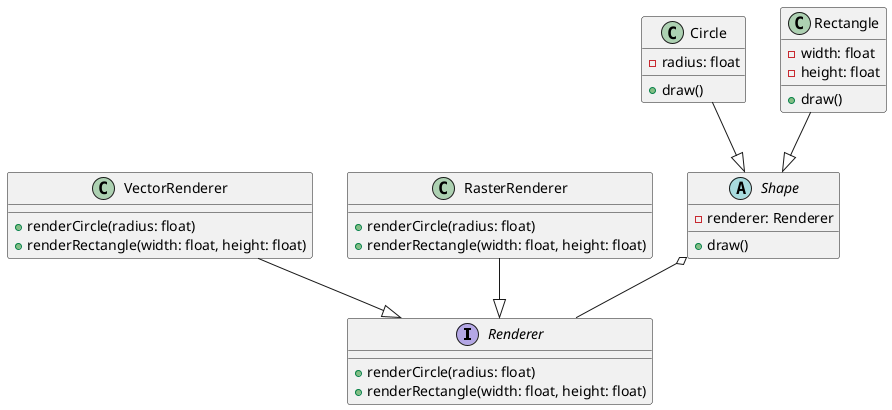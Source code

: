 @startuml
interface Renderer {
    + renderCircle(radius: float)
    + renderRectangle(width: float, height: float)
}

class VectorRenderer {
    + renderCircle(radius: float)
    + renderRectangle(width: float, height: float)
}

class RasterRenderer {
    + renderCircle(radius: float)
    + renderRectangle(width: float, height: float)
}

abstract class Shape {
    - renderer: Renderer
    + draw()
}

class Circle {
    - radius: float
    + draw()
}

class Rectangle {
    - width: float
    - height: float
    + draw()
}

Shape o-- Renderer
Circle --|> Shape
Rectangle --|> Shape
VectorRenderer --|> Renderer
RasterRenderer --|> Renderer
@enduml

